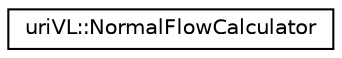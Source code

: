 digraph "Graphical Class Hierarchy"
{
  edge [fontname="Helvetica",fontsize="10",labelfontname="Helvetica",labelfontsize="10"];
  node [fontname="Helvetica",fontsize="10",shape=record];
  rankdir="LR";
  Node1 [label="uriVL::NormalFlowCalculator",height=0.2,width=0.4,color="black", fillcolor="white", style="filled",URL="$classuriVL_1_1NormalFlowCalculator.html"];
}
